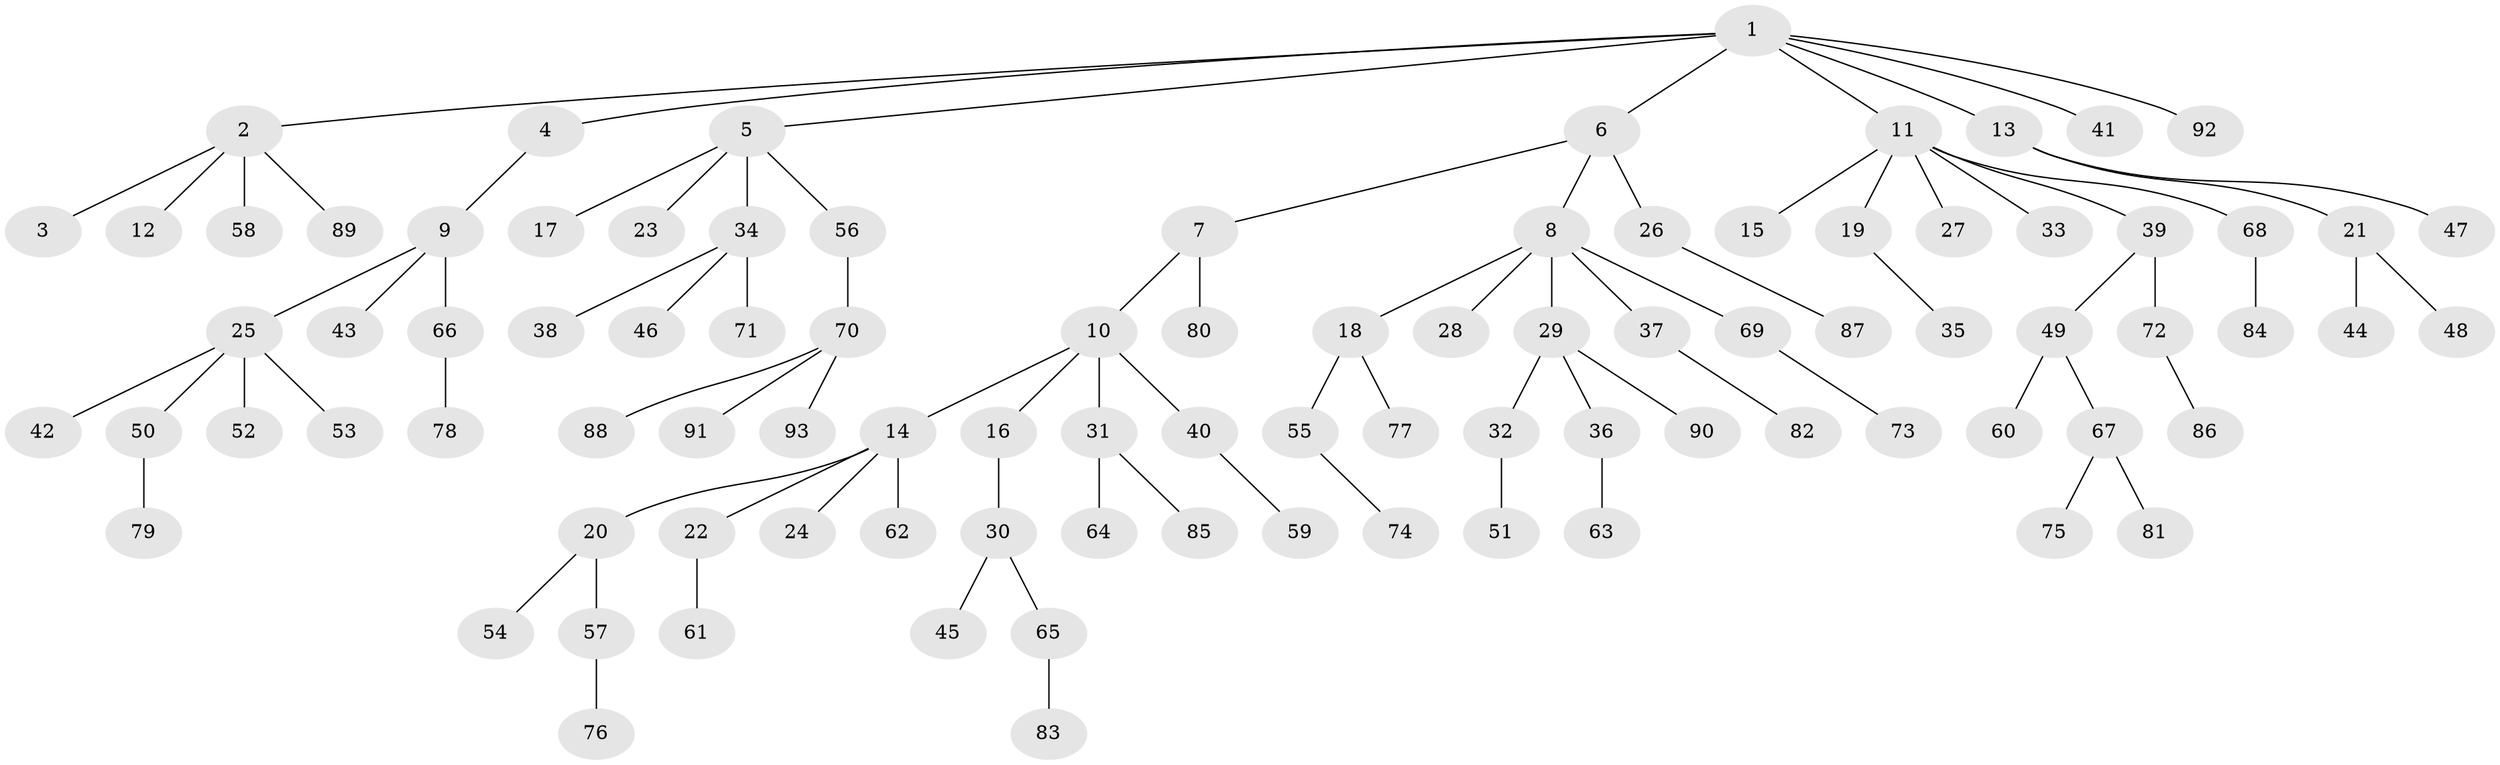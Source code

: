 // coarse degree distribution, {11: 0.01818181818181818, 1: 0.6545454545454545, 2: 0.14545454545454545, 3: 0.07272727272727272, 4: 0.03636363636363636, 9: 0.01818181818181818, 5: 0.03636363636363636, 6: 0.01818181818181818}
// Generated by graph-tools (version 1.1) at 2025/19/03/04/25 18:19:12]
// undirected, 93 vertices, 92 edges
graph export_dot {
graph [start="1"]
  node [color=gray90,style=filled];
  1;
  2;
  3;
  4;
  5;
  6;
  7;
  8;
  9;
  10;
  11;
  12;
  13;
  14;
  15;
  16;
  17;
  18;
  19;
  20;
  21;
  22;
  23;
  24;
  25;
  26;
  27;
  28;
  29;
  30;
  31;
  32;
  33;
  34;
  35;
  36;
  37;
  38;
  39;
  40;
  41;
  42;
  43;
  44;
  45;
  46;
  47;
  48;
  49;
  50;
  51;
  52;
  53;
  54;
  55;
  56;
  57;
  58;
  59;
  60;
  61;
  62;
  63;
  64;
  65;
  66;
  67;
  68;
  69;
  70;
  71;
  72;
  73;
  74;
  75;
  76;
  77;
  78;
  79;
  80;
  81;
  82;
  83;
  84;
  85;
  86;
  87;
  88;
  89;
  90;
  91;
  92;
  93;
  1 -- 2;
  1 -- 4;
  1 -- 5;
  1 -- 6;
  1 -- 11;
  1 -- 13;
  1 -- 41;
  1 -- 92;
  2 -- 3;
  2 -- 12;
  2 -- 58;
  2 -- 89;
  4 -- 9;
  5 -- 17;
  5 -- 23;
  5 -- 34;
  5 -- 56;
  6 -- 7;
  6 -- 8;
  6 -- 26;
  7 -- 10;
  7 -- 80;
  8 -- 18;
  8 -- 28;
  8 -- 29;
  8 -- 37;
  8 -- 69;
  9 -- 25;
  9 -- 43;
  9 -- 66;
  10 -- 14;
  10 -- 16;
  10 -- 31;
  10 -- 40;
  11 -- 15;
  11 -- 19;
  11 -- 27;
  11 -- 33;
  11 -- 39;
  11 -- 68;
  13 -- 21;
  13 -- 47;
  14 -- 20;
  14 -- 22;
  14 -- 24;
  14 -- 62;
  16 -- 30;
  18 -- 55;
  18 -- 77;
  19 -- 35;
  20 -- 54;
  20 -- 57;
  21 -- 44;
  21 -- 48;
  22 -- 61;
  25 -- 42;
  25 -- 50;
  25 -- 52;
  25 -- 53;
  26 -- 87;
  29 -- 32;
  29 -- 36;
  29 -- 90;
  30 -- 45;
  30 -- 65;
  31 -- 64;
  31 -- 85;
  32 -- 51;
  34 -- 38;
  34 -- 46;
  34 -- 71;
  36 -- 63;
  37 -- 82;
  39 -- 49;
  39 -- 72;
  40 -- 59;
  49 -- 60;
  49 -- 67;
  50 -- 79;
  55 -- 74;
  56 -- 70;
  57 -- 76;
  65 -- 83;
  66 -- 78;
  67 -- 75;
  67 -- 81;
  68 -- 84;
  69 -- 73;
  70 -- 88;
  70 -- 91;
  70 -- 93;
  72 -- 86;
}

